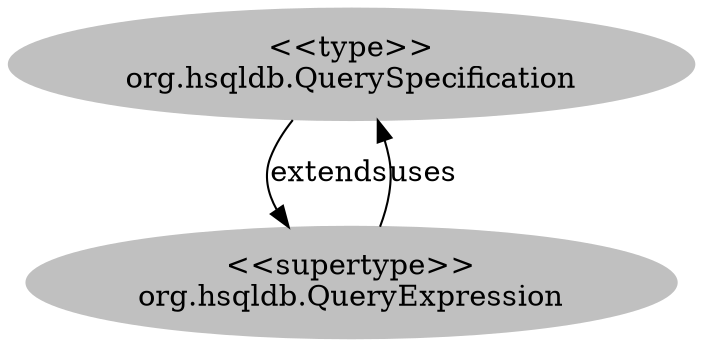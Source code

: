 digraph stk {
	org_hsqldb_QuerySpecification [label="<<type>>
org.hsqldb.QuerySpecification",style=filled,color="grey"];
	org_hsqldb_QueryExpression [label="<<supertype>>
org.hsqldb.QueryExpression",style=filled,color="grey"];
	org_hsqldb_QuerySpecification -> org_hsqldb_QueryExpression [label=extends];
	org_hsqldb_QueryExpression -> org_hsqldb_QuerySpecification [label=uses];
}
